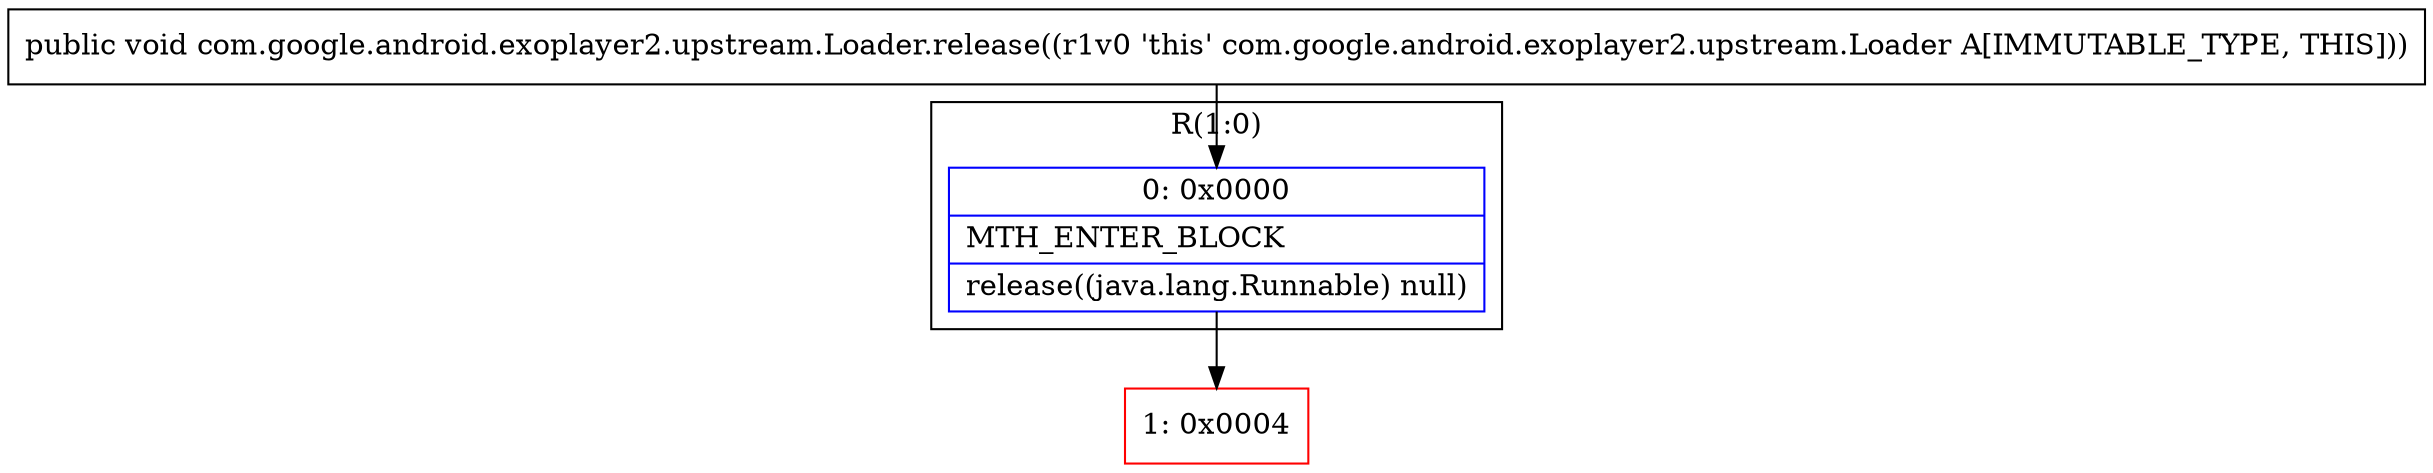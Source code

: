digraph "CFG forcom.google.android.exoplayer2.upstream.Loader.release()V" {
subgraph cluster_Region_1352438786 {
label = "R(1:0)";
node [shape=record,color=blue];
Node_0 [shape=record,label="{0\:\ 0x0000|MTH_ENTER_BLOCK\l|release((java.lang.Runnable) null)\l}"];
}
Node_1 [shape=record,color=red,label="{1\:\ 0x0004}"];
MethodNode[shape=record,label="{public void com.google.android.exoplayer2.upstream.Loader.release((r1v0 'this' com.google.android.exoplayer2.upstream.Loader A[IMMUTABLE_TYPE, THIS])) }"];
MethodNode -> Node_0;
Node_0 -> Node_1;
}

